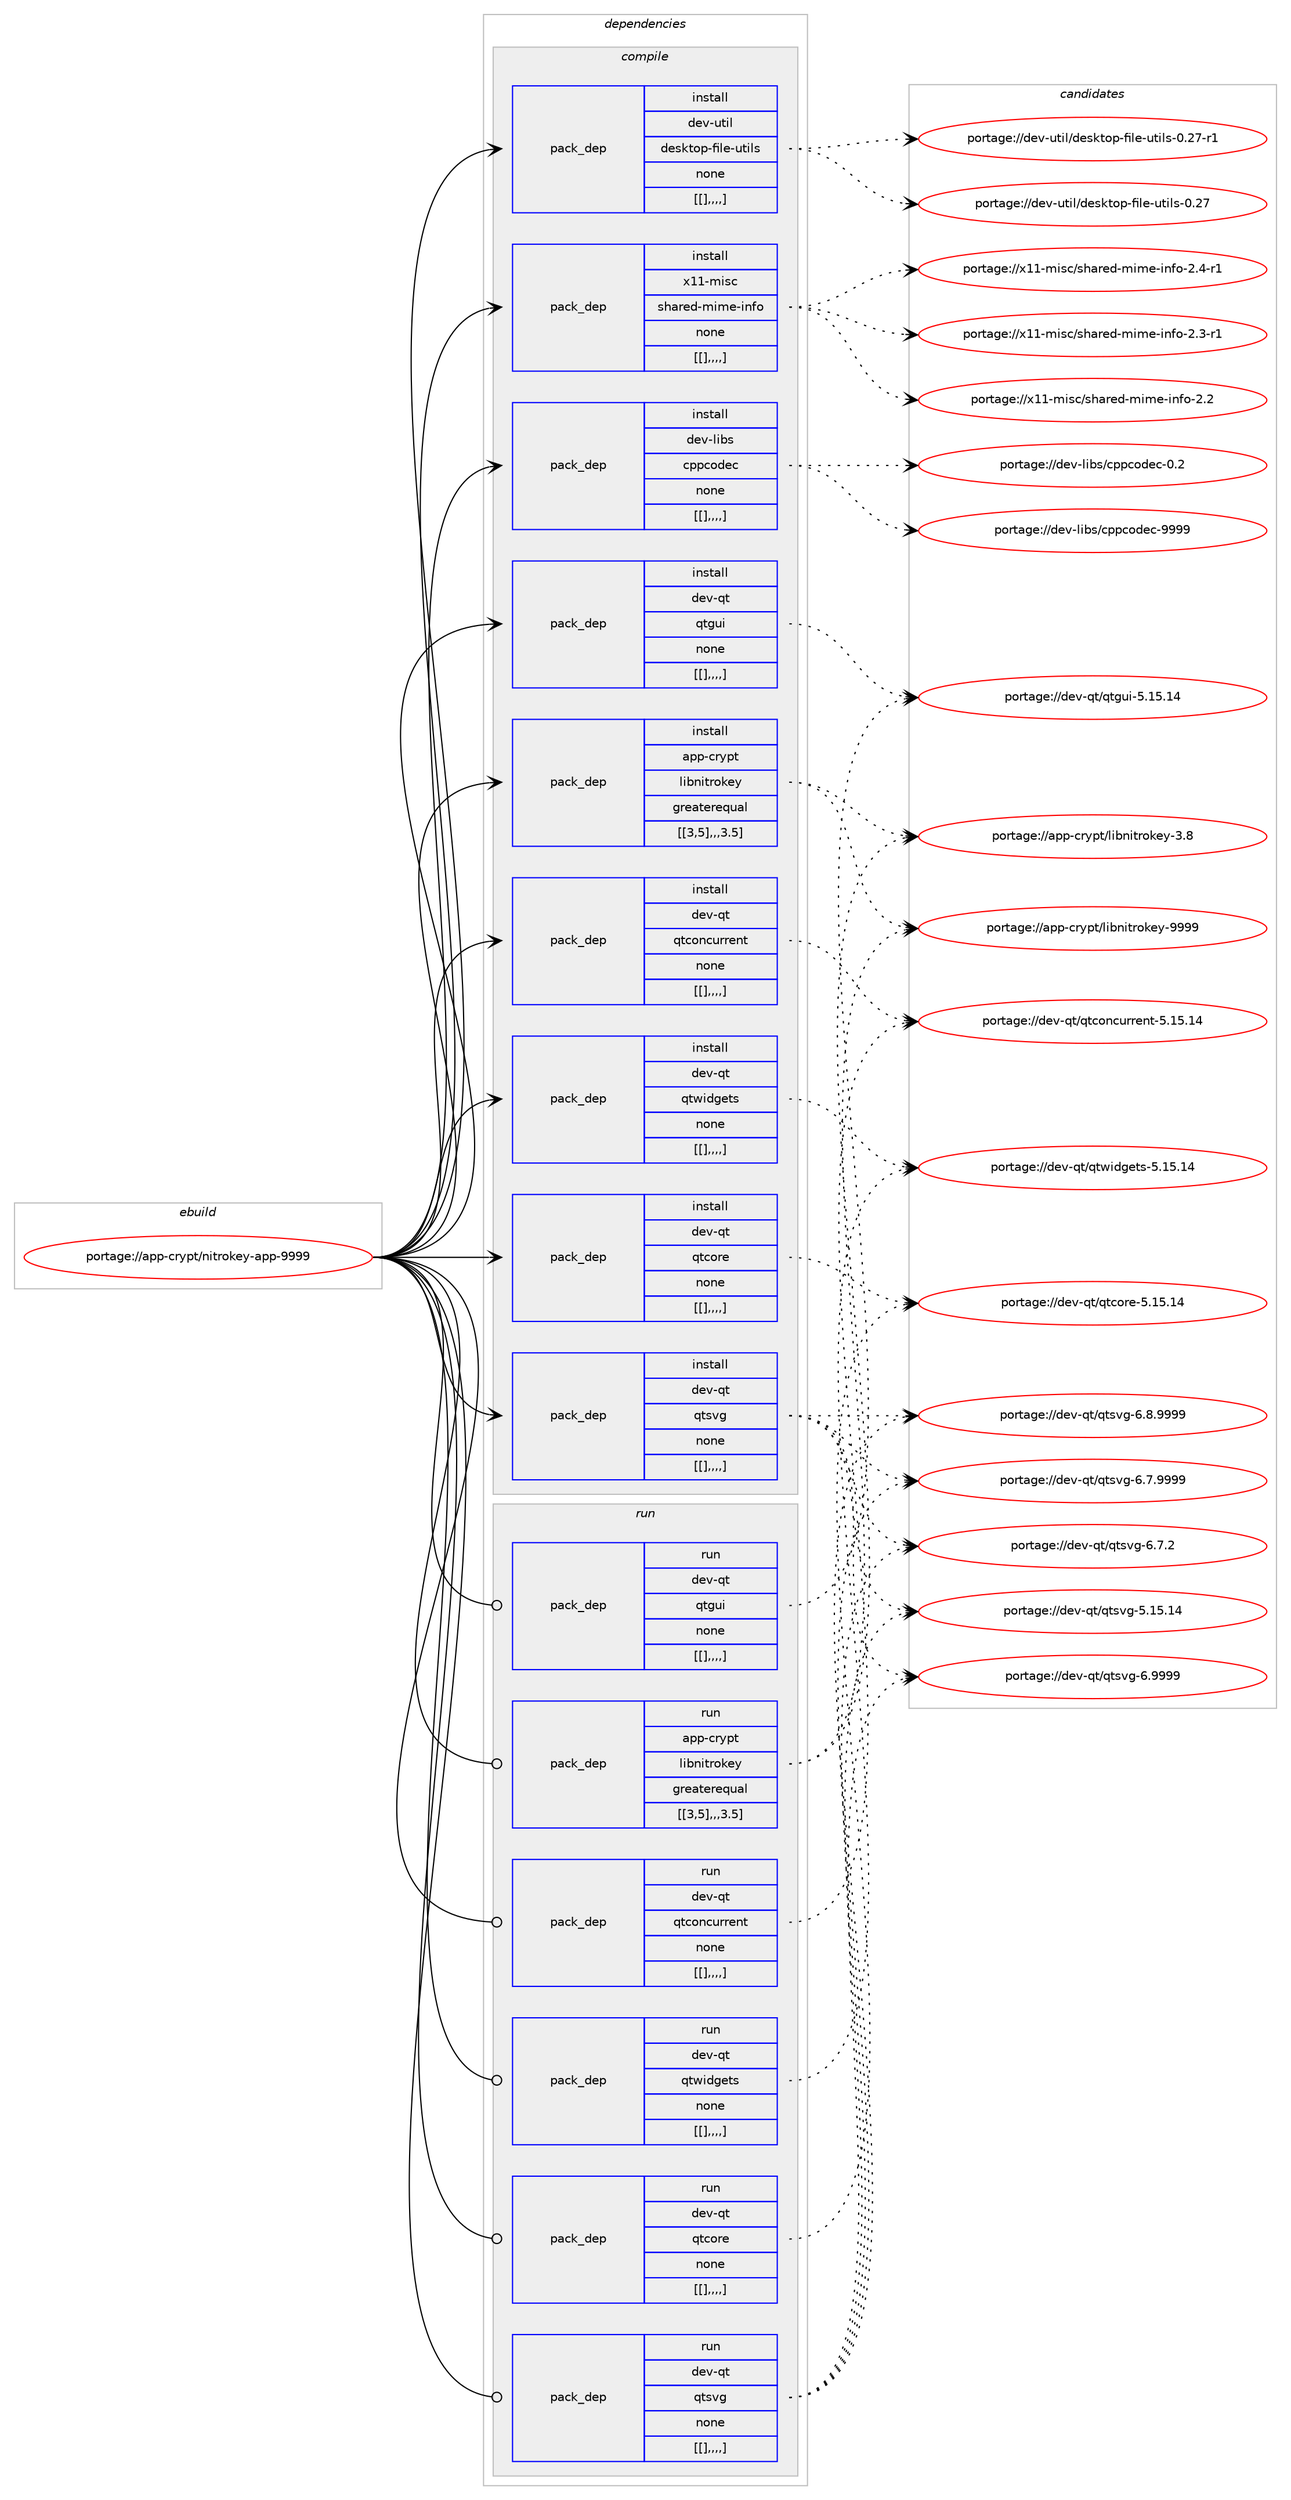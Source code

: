 digraph prolog {

# *************
# Graph options
# *************

newrank=true;
concentrate=true;
compound=true;
graph [rankdir=LR,fontname=Helvetica,fontsize=10,ranksep=1.5];#, ranksep=2.5, nodesep=0.2];
edge  [arrowhead=vee];
node  [fontname=Helvetica,fontsize=10];

# **********
# The ebuild
# **********

subgraph cluster_leftcol {
color=gray;
label=<<i>ebuild</i>>;
id [label="portage://app-crypt/nitrokey-app-9999", color=red, width=4, href="../app-crypt/nitrokey-app-9999.svg"];
}

# ****************
# The dependencies
# ****************

subgraph cluster_midcol {
color=gray;
label=<<i>dependencies</i>>;
subgraph cluster_compile {
fillcolor="#eeeeee";
style=filled;
label=<<i>compile</i>>;
subgraph pack10070 {
dependency13920 [label=<<TABLE BORDER="0" CELLBORDER="1" CELLSPACING="0" CELLPADDING="4" WIDTH="220"><TR><TD ROWSPAN="6" CELLPADDING="30">pack_dep</TD></TR><TR><TD WIDTH="110">install</TD></TR><TR><TD>app-crypt</TD></TR><TR><TD>libnitrokey</TD></TR><TR><TD>greaterequal</TD></TR><TR><TD>[[3,5],,,3.5]</TD></TR></TABLE>>, shape=none, color=blue];
}
id:e -> dependency13920:w [weight=20,style="solid",arrowhead="vee"];
subgraph pack10071 {
dependency13921 [label=<<TABLE BORDER="0" CELLBORDER="1" CELLSPACING="0" CELLPADDING="4" WIDTH="220"><TR><TD ROWSPAN="6" CELLPADDING="30">pack_dep</TD></TR><TR><TD WIDTH="110">install</TD></TR><TR><TD>dev-libs</TD></TR><TR><TD>cppcodec</TD></TR><TR><TD>none</TD></TR><TR><TD>[[],,,,]</TD></TR></TABLE>>, shape=none, color=blue];
}
id:e -> dependency13921:w [weight=20,style="solid",arrowhead="vee"];
subgraph pack10072 {
dependency13922 [label=<<TABLE BORDER="0" CELLBORDER="1" CELLSPACING="0" CELLPADDING="4" WIDTH="220"><TR><TD ROWSPAN="6" CELLPADDING="30">pack_dep</TD></TR><TR><TD WIDTH="110">install</TD></TR><TR><TD>dev-qt</TD></TR><TR><TD>qtconcurrent</TD></TR><TR><TD>none</TD></TR><TR><TD>[[],,,,]</TD></TR></TABLE>>, shape=none, color=blue];
}
id:e -> dependency13922:w [weight=20,style="solid",arrowhead="vee"];
subgraph pack10073 {
dependency13923 [label=<<TABLE BORDER="0" CELLBORDER="1" CELLSPACING="0" CELLPADDING="4" WIDTH="220"><TR><TD ROWSPAN="6" CELLPADDING="30">pack_dep</TD></TR><TR><TD WIDTH="110">install</TD></TR><TR><TD>dev-qt</TD></TR><TR><TD>qtcore</TD></TR><TR><TD>none</TD></TR><TR><TD>[[],,,,]</TD></TR></TABLE>>, shape=none, color=blue];
}
id:e -> dependency13923:w [weight=20,style="solid",arrowhead="vee"];
subgraph pack10074 {
dependency13924 [label=<<TABLE BORDER="0" CELLBORDER="1" CELLSPACING="0" CELLPADDING="4" WIDTH="220"><TR><TD ROWSPAN="6" CELLPADDING="30">pack_dep</TD></TR><TR><TD WIDTH="110">install</TD></TR><TR><TD>dev-qt</TD></TR><TR><TD>qtgui</TD></TR><TR><TD>none</TD></TR><TR><TD>[[],,,,]</TD></TR></TABLE>>, shape=none, color=blue];
}
id:e -> dependency13924:w [weight=20,style="solid",arrowhead="vee"];
subgraph pack10075 {
dependency13925 [label=<<TABLE BORDER="0" CELLBORDER="1" CELLSPACING="0" CELLPADDING="4" WIDTH="220"><TR><TD ROWSPAN="6" CELLPADDING="30">pack_dep</TD></TR><TR><TD WIDTH="110">install</TD></TR><TR><TD>dev-qt</TD></TR><TR><TD>qtsvg</TD></TR><TR><TD>none</TD></TR><TR><TD>[[],,,,]</TD></TR></TABLE>>, shape=none, color=blue];
}
id:e -> dependency13925:w [weight=20,style="solid",arrowhead="vee"];
subgraph pack10076 {
dependency13926 [label=<<TABLE BORDER="0" CELLBORDER="1" CELLSPACING="0" CELLPADDING="4" WIDTH="220"><TR><TD ROWSPAN="6" CELLPADDING="30">pack_dep</TD></TR><TR><TD WIDTH="110">install</TD></TR><TR><TD>dev-qt</TD></TR><TR><TD>qtwidgets</TD></TR><TR><TD>none</TD></TR><TR><TD>[[],,,,]</TD></TR></TABLE>>, shape=none, color=blue];
}
id:e -> dependency13926:w [weight=20,style="solid",arrowhead="vee"];
subgraph pack10077 {
dependency13927 [label=<<TABLE BORDER="0" CELLBORDER="1" CELLSPACING="0" CELLPADDING="4" WIDTH="220"><TR><TD ROWSPAN="6" CELLPADDING="30">pack_dep</TD></TR><TR><TD WIDTH="110">install</TD></TR><TR><TD>dev-util</TD></TR><TR><TD>desktop-file-utils</TD></TR><TR><TD>none</TD></TR><TR><TD>[[],,,,]</TD></TR></TABLE>>, shape=none, color=blue];
}
id:e -> dependency13927:w [weight=20,style="solid",arrowhead="vee"];
subgraph pack10078 {
dependency13928 [label=<<TABLE BORDER="0" CELLBORDER="1" CELLSPACING="0" CELLPADDING="4" WIDTH="220"><TR><TD ROWSPAN="6" CELLPADDING="30">pack_dep</TD></TR><TR><TD WIDTH="110">install</TD></TR><TR><TD>x11-misc</TD></TR><TR><TD>shared-mime-info</TD></TR><TR><TD>none</TD></TR><TR><TD>[[],,,,]</TD></TR></TABLE>>, shape=none, color=blue];
}
id:e -> dependency13928:w [weight=20,style="solid",arrowhead="vee"];
}
subgraph cluster_compileandrun {
fillcolor="#eeeeee";
style=filled;
label=<<i>compile and run</i>>;
}
subgraph cluster_run {
fillcolor="#eeeeee";
style=filled;
label=<<i>run</i>>;
subgraph pack10079 {
dependency13929 [label=<<TABLE BORDER="0" CELLBORDER="1" CELLSPACING="0" CELLPADDING="4" WIDTH="220"><TR><TD ROWSPAN="6" CELLPADDING="30">pack_dep</TD></TR><TR><TD WIDTH="110">run</TD></TR><TR><TD>app-crypt</TD></TR><TR><TD>libnitrokey</TD></TR><TR><TD>greaterequal</TD></TR><TR><TD>[[3,5],,,3.5]</TD></TR></TABLE>>, shape=none, color=blue];
}
id:e -> dependency13929:w [weight=20,style="solid",arrowhead="odot"];
subgraph pack10080 {
dependency13930 [label=<<TABLE BORDER="0" CELLBORDER="1" CELLSPACING="0" CELLPADDING="4" WIDTH="220"><TR><TD ROWSPAN="6" CELLPADDING="30">pack_dep</TD></TR><TR><TD WIDTH="110">run</TD></TR><TR><TD>dev-qt</TD></TR><TR><TD>qtconcurrent</TD></TR><TR><TD>none</TD></TR><TR><TD>[[],,,,]</TD></TR></TABLE>>, shape=none, color=blue];
}
id:e -> dependency13930:w [weight=20,style="solid",arrowhead="odot"];
subgraph pack10081 {
dependency13931 [label=<<TABLE BORDER="0" CELLBORDER="1" CELLSPACING="0" CELLPADDING="4" WIDTH="220"><TR><TD ROWSPAN="6" CELLPADDING="30">pack_dep</TD></TR><TR><TD WIDTH="110">run</TD></TR><TR><TD>dev-qt</TD></TR><TR><TD>qtcore</TD></TR><TR><TD>none</TD></TR><TR><TD>[[],,,,]</TD></TR></TABLE>>, shape=none, color=blue];
}
id:e -> dependency13931:w [weight=20,style="solid",arrowhead="odot"];
subgraph pack10082 {
dependency13932 [label=<<TABLE BORDER="0" CELLBORDER="1" CELLSPACING="0" CELLPADDING="4" WIDTH="220"><TR><TD ROWSPAN="6" CELLPADDING="30">pack_dep</TD></TR><TR><TD WIDTH="110">run</TD></TR><TR><TD>dev-qt</TD></TR><TR><TD>qtgui</TD></TR><TR><TD>none</TD></TR><TR><TD>[[],,,,]</TD></TR></TABLE>>, shape=none, color=blue];
}
id:e -> dependency13932:w [weight=20,style="solid",arrowhead="odot"];
subgraph pack10083 {
dependency13933 [label=<<TABLE BORDER="0" CELLBORDER="1" CELLSPACING="0" CELLPADDING="4" WIDTH="220"><TR><TD ROWSPAN="6" CELLPADDING="30">pack_dep</TD></TR><TR><TD WIDTH="110">run</TD></TR><TR><TD>dev-qt</TD></TR><TR><TD>qtsvg</TD></TR><TR><TD>none</TD></TR><TR><TD>[[],,,,]</TD></TR></TABLE>>, shape=none, color=blue];
}
id:e -> dependency13933:w [weight=20,style="solid",arrowhead="odot"];
subgraph pack10084 {
dependency13934 [label=<<TABLE BORDER="0" CELLBORDER="1" CELLSPACING="0" CELLPADDING="4" WIDTH="220"><TR><TD ROWSPAN="6" CELLPADDING="30">pack_dep</TD></TR><TR><TD WIDTH="110">run</TD></TR><TR><TD>dev-qt</TD></TR><TR><TD>qtwidgets</TD></TR><TR><TD>none</TD></TR><TR><TD>[[],,,,]</TD></TR></TABLE>>, shape=none, color=blue];
}
id:e -> dependency13934:w [weight=20,style="solid",arrowhead="odot"];
}
}

# **************
# The candidates
# **************

subgraph cluster_choices {
rank=same;
color=gray;
label=<<i>candidates</i>>;

subgraph choice10070 {
color=black;
nodesep=1;
choice97112112459911412111211647108105981101051161141111071011214557575757 [label="portage://app-crypt/libnitrokey-9999", color=red, width=4,href="../app-crypt/libnitrokey-9999.svg"];
choice971121124599114121112116471081059811010511611411110710112145514656 [label="portage://app-crypt/libnitrokey-3.8", color=red, width=4,href="../app-crypt/libnitrokey-3.8.svg"];
dependency13920:e -> choice97112112459911412111211647108105981101051161141111071011214557575757:w [style=dotted,weight="100"];
dependency13920:e -> choice971121124599114121112116471081059811010511611411110710112145514656:w [style=dotted,weight="100"];
}
subgraph choice10071 {
color=black;
nodesep=1;
choice1001011184510810598115479911211299111100101994557575757 [label="portage://dev-libs/cppcodec-9999", color=red, width=4,href="../dev-libs/cppcodec-9999.svg"];
choice10010111845108105981154799112112991111001019945484650 [label="portage://dev-libs/cppcodec-0.2", color=red, width=4,href="../dev-libs/cppcodec-0.2.svg"];
dependency13921:e -> choice1001011184510810598115479911211299111100101994557575757:w [style=dotted,weight="100"];
dependency13921:e -> choice10010111845108105981154799112112991111001019945484650:w [style=dotted,weight="100"];
}
subgraph choice10072 {
color=black;
nodesep=1;
choice100101118451131164711311699111110991171141141011101164553464953464952 [label="portage://dev-qt/qtconcurrent-5.15.14", color=red, width=4,href="../dev-qt/qtconcurrent-5.15.14.svg"];
dependency13922:e -> choice100101118451131164711311699111110991171141141011101164553464953464952:w [style=dotted,weight="100"];
}
subgraph choice10073 {
color=black;
nodesep=1;
choice1001011184511311647113116991111141014553464953464952 [label="portage://dev-qt/qtcore-5.15.14", color=red, width=4,href="../dev-qt/qtcore-5.15.14.svg"];
dependency13923:e -> choice1001011184511311647113116991111141014553464953464952:w [style=dotted,weight="100"];
}
subgraph choice10074 {
color=black;
nodesep=1;
choice10010111845113116471131161031171054553464953464952 [label="portage://dev-qt/qtgui-5.15.14", color=red, width=4,href="../dev-qt/qtgui-5.15.14.svg"];
dependency13924:e -> choice10010111845113116471131161031171054553464953464952:w [style=dotted,weight="100"];
}
subgraph choice10075 {
color=black;
nodesep=1;
choice100101118451131164711311611511810345544657575757 [label="portage://dev-qt/qtsvg-6.9999", color=red, width=4,href="../dev-qt/qtsvg-6.9999.svg"];
choice1001011184511311647113116115118103455446564657575757 [label="portage://dev-qt/qtsvg-6.8.9999", color=red, width=4,href="../dev-qt/qtsvg-6.8.9999.svg"];
choice1001011184511311647113116115118103455446554657575757 [label="portage://dev-qt/qtsvg-6.7.9999", color=red, width=4,href="../dev-qt/qtsvg-6.7.9999.svg"];
choice1001011184511311647113116115118103455446554650 [label="portage://dev-qt/qtsvg-6.7.2", color=red, width=4,href="../dev-qt/qtsvg-6.7.2.svg"];
choice10010111845113116471131161151181034553464953464952 [label="portage://dev-qt/qtsvg-5.15.14", color=red, width=4,href="../dev-qt/qtsvg-5.15.14.svg"];
dependency13925:e -> choice100101118451131164711311611511810345544657575757:w [style=dotted,weight="100"];
dependency13925:e -> choice1001011184511311647113116115118103455446564657575757:w [style=dotted,weight="100"];
dependency13925:e -> choice1001011184511311647113116115118103455446554657575757:w [style=dotted,weight="100"];
dependency13925:e -> choice1001011184511311647113116115118103455446554650:w [style=dotted,weight="100"];
dependency13925:e -> choice10010111845113116471131161151181034553464953464952:w [style=dotted,weight="100"];
}
subgraph choice10076 {
color=black;
nodesep=1;
choice10010111845113116471131161191051001031011161154553464953464952 [label="portage://dev-qt/qtwidgets-5.15.14", color=red, width=4,href="../dev-qt/qtwidgets-5.15.14.svg"];
dependency13926:e -> choice10010111845113116471131161191051001031011161154553464953464952:w [style=dotted,weight="100"];
}
subgraph choice10077 {
color=black;
nodesep=1;
choice1001011184511711610510847100101115107116111112451021051081014511711610510811545484650554511449 [label="portage://dev-util/desktop-file-utils-0.27-r1", color=red, width=4,href="../dev-util/desktop-file-utils-0.27-r1.svg"];
choice100101118451171161051084710010111510711611111245102105108101451171161051081154548465055 [label="portage://dev-util/desktop-file-utils-0.27", color=red, width=4,href="../dev-util/desktop-file-utils-0.27.svg"];
dependency13927:e -> choice1001011184511711610510847100101115107116111112451021051081014511711610510811545484650554511449:w [style=dotted,weight="100"];
dependency13927:e -> choice100101118451171161051084710010111510711611111245102105108101451171161051081154548465055:w [style=dotted,weight="100"];
}
subgraph choice10078 {
color=black;
nodesep=1;
choice1204949451091051159947115104971141011004510910510910145105110102111455046524511449 [label="portage://x11-misc/shared-mime-info-2.4-r1", color=red, width=4,href="../x11-misc/shared-mime-info-2.4-r1.svg"];
choice1204949451091051159947115104971141011004510910510910145105110102111455046514511449 [label="portage://x11-misc/shared-mime-info-2.3-r1", color=red, width=4,href="../x11-misc/shared-mime-info-2.3-r1.svg"];
choice120494945109105115994711510497114101100451091051091014510511010211145504650 [label="portage://x11-misc/shared-mime-info-2.2", color=red, width=4,href="../x11-misc/shared-mime-info-2.2.svg"];
dependency13928:e -> choice1204949451091051159947115104971141011004510910510910145105110102111455046524511449:w [style=dotted,weight="100"];
dependency13928:e -> choice1204949451091051159947115104971141011004510910510910145105110102111455046514511449:w [style=dotted,weight="100"];
dependency13928:e -> choice120494945109105115994711510497114101100451091051091014510511010211145504650:w [style=dotted,weight="100"];
}
subgraph choice10079 {
color=black;
nodesep=1;
choice97112112459911412111211647108105981101051161141111071011214557575757 [label="portage://app-crypt/libnitrokey-9999", color=red, width=4,href="../app-crypt/libnitrokey-9999.svg"];
choice971121124599114121112116471081059811010511611411110710112145514656 [label="portage://app-crypt/libnitrokey-3.8", color=red, width=4,href="../app-crypt/libnitrokey-3.8.svg"];
dependency13929:e -> choice97112112459911412111211647108105981101051161141111071011214557575757:w [style=dotted,weight="100"];
dependency13929:e -> choice971121124599114121112116471081059811010511611411110710112145514656:w [style=dotted,weight="100"];
}
subgraph choice10080 {
color=black;
nodesep=1;
choice100101118451131164711311699111110991171141141011101164553464953464952 [label="portage://dev-qt/qtconcurrent-5.15.14", color=red, width=4,href="../dev-qt/qtconcurrent-5.15.14.svg"];
dependency13930:e -> choice100101118451131164711311699111110991171141141011101164553464953464952:w [style=dotted,weight="100"];
}
subgraph choice10081 {
color=black;
nodesep=1;
choice1001011184511311647113116991111141014553464953464952 [label="portage://dev-qt/qtcore-5.15.14", color=red, width=4,href="../dev-qt/qtcore-5.15.14.svg"];
dependency13931:e -> choice1001011184511311647113116991111141014553464953464952:w [style=dotted,weight="100"];
}
subgraph choice10082 {
color=black;
nodesep=1;
choice10010111845113116471131161031171054553464953464952 [label="portage://dev-qt/qtgui-5.15.14", color=red, width=4,href="../dev-qt/qtgui-5.15.14.svg"];
dependency13932:e -> choice10010111845113116471131161031171054553464953464952:w [style=dotted,weight="100"];
}
subgraph choice10083 {
color=black;
nodesep=1;
choice100101118451131164711311611511810345544657575757 [label="portage://dev-qt/qtsvg-6.9999", color=red, width=4,href="../dev-qt/qtsvg-6.9999.svg"];
choice1001011184511311647113116115118103455446564657575757 [label="portage://dev-qt/qtsvg-6.8.9999", color=red, width=4,href="../dev-qt/qtsvg-6.8.9999.svg"];
choice1001011184511311647113116115118103455446554657575757 [label="portage://dev-qt/qtsvg-6.7.9999", color=red, width=4,href="../dev-qt/qtsvg-6.7.9999.svg"];
choice1001011184511311647113116115118103455446554650 [label="portage://dev-qt/qtsvg-6.7.2", color=red, width=4,href="../dev-qt/qtsvg-6.7.2.svg"];
choice10010111845113116471131161151181034553464953464952 [label="portage://dev-qt/qtsvg-5.15.14", color=red, width=4,href="../dev-qt/qtsvg-5.15.14.svg"];
dependency13933:e -> choice100101118451131164711311611511810345544657575757:w [style=dotted,weight="100"];
dependency13933:e -> choice1001011184511311647113116115118103455446564657575757:w [style=dotted,weight="100"];
dependency13933:e -> choice1001011184511311647113116115118103455446554657575757:w [style=dotted,weight="100"];
dependency13933:e -> choice1001011184511311647113116115118103455446554650:w [style=dotted,weight="100"];
dependency13933:e -> choice10010111845113116471131161151181034553464953464952:w [style=dotted,weight="100"];
}
subgraph choice10084 {
color=black;
nodesep=1;
choice10010111845113116471131161191051001031011161154553464953464952 [label="portage://dev-qt/qtwidgets-5.15.14", color=red, width=4,href="../dev-qt/qtwidgets-5.15.14.svg"];
dependency13934:e -> choice10010111845113116471131161191051001031011161154553464953464952:w [style=dotted,weight="100"];
}
}

}
